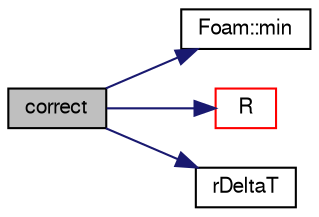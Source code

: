 digraph "correct"
{
  bgcolor="transparent";
  edge [fontname="FreeSans",fontsize="10",labelfontname="FreeSans",labelfontsize="10"];
  node [fontname="FreeSans",fontsize="10",shape=record];
  rankdir="LR";
  Node10 [label="correct",height=0.2,width=0.4,color="black", fillcolor="grey75", style="filled", fontcolor="black"];
  Node10 -> Node11 [color="midnightblue",fontsize="10",style="solid",fontname="FreeSans"];
  Node11 [label="Foam::min",height=0.2,width=0.4,color="black",URL="$a21124.html#a253e112ad2d56d96230ff39ea7f442dc"];
  Node10 -> Node12 [color="midnightblue",fontsize="10",style="solid",fontname="FreeSans"];
  Node12 [label="R",height=0.2,width=0.4,color="red",URL="$a21258.html#a549a4f86e09040729a9d0962d96b6d76",tooltip="Fuel consumption rate matrix. "];
  Node10 -> Node18 [color="midnightblue",fontsize="10",style="solid",fontname="FreeSans"];
  Node18 [label="rDeltaT",height=0.2,width=0.4,color="black",URL="$a38426.html#ab4a06642de5708190d817dc1a2e352a3"];
}
